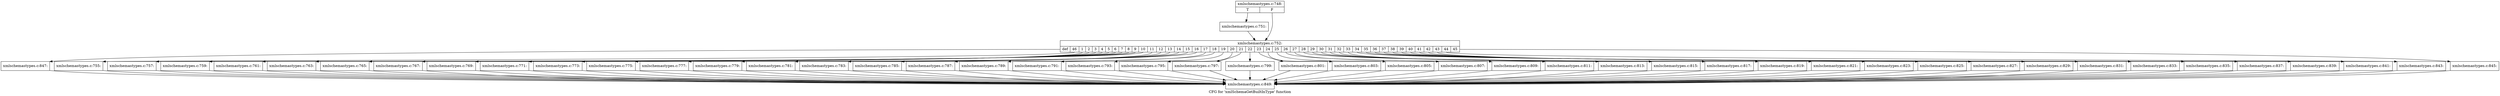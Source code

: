digraph "CFG for 'xmlSchemaGetBuiltInType' function" {
	label="CFG for 'xmlSchemaGetBuiltInType' function";

	Node0x557d8d931960 [shape=record,label="{xmlschemastypes.c:748:|{<s0>T|<s1>F}}"];
	Node0x557d8d931960:s0 -> Node0x557d8d937840;
	Node0x557d8d931960:s1 -> Node0x557d8d9379e0;
	Node0x557d8d937840 [shape=record,label="{xmlschemastypes.c:751:}"];
	Node0x557d8d937840 -> Node0x557d8d9379e0;
	Node0x557d8d9379e0 [shape=record,label="{xmlschemastypes.c:752:|{<s0>def|<s1>46|<s2>1|<s3>2|<s4>3|<s5>4|<s6>5|<s7>6|<s8>7|<s9>8|<s10>9|<s11>10|<s12>11|<s13>12|<s14>13|<s15>14|<s16>15|<s17>16|<s18>17|<s19>18|<s20>19|<s21>20|<s22>21|<s23>22|<s24>23|<s25>24|<s26>25|<s27>26|<s28>27|<s29>28|<s30>29|<s31>30|<s32>31|<s33>32|<s34>33|<s35>34|<s36>35|<s37>36|<s38>37|<s39>38|<s40>39|<s41>40|<s42>41|<s43>42|<s44>43|<s45>44|<s46>45}}"];
	Node0x557d8d9379e0:s0 -> Node0x557d8d938540;
	Node0x557d8d9379e0:s1 -> Node0x557d8d938660;
	Node0x557d8d9379e0:s2 -> Node0x557d8d938880;
	Node0x557d8d9379e0:s3 -> Node0x557d8d938aa0;
	Node0x557d8d9379e0:s4 -> Node0x557d8d938cc0;
	Node0x557d8d9379e0:s5 -> Node0x557d8d938ee0;
	Node0x557d8d9379e0:s6 -> Node0x557d8d939100;
	Node0x557d8d9379e0:s7 -> Node0x557d8d939320;
	Node0x557d8d9379e0:s8 -> Node0x557d8d939540;
	Node0x557d8d9379e0:s9 -> Node0x557d8d939760;
	Node0x557d8d9379e0:s10 -> Node0x557d8d939980;
	Node0x557d8d9379e0:s11 -> Node0x557d8d939ba0;
	Node0x557d8d9379e0:s12 -> Node0x557d8d93a400;
	Node0x557d8d9379e0:s13 -> Node0x557d8d93a620;
	Node0x557d8d9379e0:s14 -> Node0x557d8d93a840;
	Node0x557d8d9379e0:s15 -> Node0x557d8d93aa60;
	Node0x557d8d9379e0:s16 -> Node0x557d8d93ac80;
	Node0x557d8d9379e0:s17 -> Node0x557d8d93aea0;
	Node0x557d8d9379e0:s18 -> Node0x557d8d93b0c0;
	Node0x557d8d9379e0:s19 -> Node0x557d8d93b2e0;
	Node0x557d8d9379e0:s20 -> Node0x557d8d93b500;
	Node0x557d8d9379e0:s21 -> Node0x557d8d93b720;
	Node0x557d8d9379e0:s22 -> Node0x557d8d93b940;
	Node0x557d8d9379e0:s23 -> Node0x557d8d93bb60;
	Node0x557d8d9379e0:s24 -> Node0x557d8d93bd80;
	Node0x557d8d9379e0:s25 -> Node0x557d8d93bfa0;
	Node0x557d8d9379e0:s26 -> Node0x557d8d93c1c0;
	Node0x557d8d9379e0:s27 -> Node0x557d8d93c3e0;
	Node0x557d8d9379e0:s28 -> Node0x557d8d93c600;
	Node0x557d8d9379e0:s29 -> Node0x557d8d93c820;
	Node0x557d8d9379e0:s30 -> Node0x557d8d91a760;
	Node0x557d8d9379e0:s31 -> Node0x557d8d91a980;
	Node0x557d8d9379e0:s32 -> Node0x557d8d91aba0;
	Node0x557d8d9379e0:s33 -> Node0x557d8d91adc0;
	Node0x557d8d9379e0:s34 -> Node0x557d8d91c280;
	Node0x557d8d9379e0:s35 -> Node0x557d8d91c4a0;
	Node0x557d8d9379e0:s36 -> Node0x557d8d939d30;
	Node0x557d8d9379e0:s37 -> Node0x557d8d939f50;
	Node0x557d8d9379e0:s38 -> Node0x557d8d93a170;
	Node0x557d8d9379e0:s39 -> Node0x557d8d940c30;
	Node0x557d8d9379e0:s40 -> Node0x557d8d940e50;
	Node0x557d8d9379e0:s41 -> Node0x557d8d941070;
	Node0x557d8d9379e0:s42 -> Node0x557d8d941290;
	Node0x557d8d9379e0:s43 -> Node0x557d8d9414b0;
	Node0x557d8d9379e0:s44 -> Node0x557d8d9416d0;
	Node0x557d8d9379e0:s45 -> Node0x557d8d9418f0;
	Node0x557d8d9379e0:s46 -> Node0x557d8d941b10;
	Node0x557d8d938660 [shape=record,label="{xmlschemastypes.c:755:}"];
	Node0x557d8d938660 -> Node0x557d8d937af0;
	Node0x557d8d938880 [shape=record,label="{xmlschemastypes.c:757:}"];
	Node0x557d8d938880 -> Node0x557d8d937af0;
	Node0x557d8d938aa0 [shape=record,label="{xmlschemastypes.c:759:}"];
	Node0x557d8d938aa0 -> Node0x557d8d937af0;
	Node0x557d8d938cc0 [shape=record,label="{xmlschemastypes.c:761:}"];
	Node0x557d8d938cc0 -> Node0x557d8d937af0;
	Node0x557d8d938ee0 [shape=record,label="{xmlschemastypes.c:763:}"];
	Node0x557d8d938ee0 -> Node0x557d8d937af0;
	Node0x557d8d939100 [shape=record,label="{xmlschemastypes.c:765:}"];
	Node0x557d8d939100 -> Node0x557d8d937af0;
	Node0x557d8d939320 [shape=record,label="{xmlschemastypes.c:767:}"];
	Node0x557d8d939320 -> Node0x557d8d937af0;
	Node0x557d8d939540 [shape=record,label="{xmlschemastypes.c:769:}"];
	Node0x557d8d939540 -> Node0x557d8d937af0;
	Node0x557d8d939760 [shape=record,label="{xmlschemastypes.c:771:}"];
	Node0x557d8d939760 -> Node0x557d8d937af0;
	Node0x557d8d939980 [shape=record,label="{xmlschemastypes.c:773:}"];
	Node0x557d8d939980 -> Node0x557d8d937af0;
	Node0x557d8d939ba0 [shape=record,label="{xmlschemastypes.c:775:}"];
	Node0x557d8d939ba0 -> Node0x557d8d937af0;
	Node0x557d8d93a400 [shape=record,label="{xmlschemastypes.c:777:}"];
	Node0x557d8d93a400 -> Node0x557d8d937af0;
	Node0x557d8d93a620 [shape=record,label="{xmlschemastypes.c:779:}"];
	Node0x557d8d93a620 -> Node0x557d8d937af0;
	Node0x557d8d93a840 [shape=record,label="{xmlschemastypes.c:781:}"];
	Node0x557d8d93a840 -> Node0x557d8d937af0;
	Node0x557d8d93aa60 [shape=record,label="{xmlschemastypes.c:783:}"];
	Node0x557d8d93aa60 -> Node0x557d8d937af0;
	Node0x557d8d93ac80 [shape=record,label="{xmlschemastypes.c:785:}"];
	Node0x557d8d93ac80 -> Node0x557d8d937af0;
	Node0x557d8d93aea0 [shape=record,label="{xmlschemastypes.c:787:}"];
	Node0x557d8d93aea0 -> Node0x557d8d937af0;
	Node0x557d8d93b0c0 [shape=record,label="{xmlschemastypes.c:789:}"];
	Node0x557d8d93b0c0 -> Node0x557d8d937af0;
	Node0x557d8d93b2e0 [shape=record,label="{xmlschemastypes.c:791:}"];
	Node0x557d8d93b2e0 -> Node0x557d8d937af0;
	Node0x557d8d93b500 [shape=record,label="{xmlschemastypes.c:793:}"];
	Node0x557d8d93b500 -> Node0x557d8d937af0;
	Node0x557d8d93b720 [shape=record,label="{xmlschemastypes.c:795:}"];
	Node0x557d8d93b720 -> Node0x557d8d937af0;
	Node0x557d8d93b940 [shape=record,label="{xmlschemastypes.c:797:}"];
	Node0x557d8d93b940 -> Node0x557d8d937af0;
	Node0x557d8d93bb60 [shape=record,label="{xmlschemastypes.c:799:}"];
	Node0x557d8d93bb60 -> Node0x557d8d937af0;
	Node0x557d8d93bd80 [shape=record,label="{xmlschemastypes.c:801:}"];
	Node0x557d8d93bd80 -> Node0x557d8d937af0;
	Node0x557d8d93bfa0 [shape=record,label="{xmlschemastypes.c:803:}"];
	Node0x557d8d93bfa0 -> Node0x557d8d937af0;
	Node0x557d8d93c1c0 [shape=record,label="{xmlschemastypes.c:805:}"];
	Node0x557d8d93c1c0 -> Node0x557d8d937af0;
	Node0x557d8d93c3e0 [shape=record,label="{xmlschemastypes.c:807:}"];
	Node0x557d8d93c3e0 -> Node0x557d8d937af0;
	Node0x557d8d93c600 [shape=record,label="{xmlschemastypes.c:809:}"];
	Node0x557d8d93c600 -> Node0x557d8d937af0;
	Node0x557d8d93c820 [shape=record,label="{xmlschemastypes.c:811:}"];
	Node0x557d8d93c820 -> Node0x557d8d937af0;
	Node0x557d8d91a760 [shape=record,label="{xmlschemastypes.c:813:}"];
	Node0x557d8d91a760 -> Node0x557d8d937af0;
	Node0x557d8d91a980 [shape=record,label="{xmlschemastypes.c:815:}"];
	Node0x557d8d91a980 -> Node0x557d8d937af0;
	Node0x557d8d91aba0 [shape=record,label="{xmlschemastypes.c:817:}"];
	Node0x557d8d91aba0 -> Node0x557d8d937af0;
	Node0x557d8d91adc0 [shape=record,label="{xmlschemastypes.c:819:}"];
	Node0x557d8d91adc0 -> Node0x557d8d937af0;
	Node0x557d8d91c280 [shape=record,label="{xmlschemastypes.c:821:}"];
	Node0x557d8d91c280 -> Node0x557d8d937af0;
	Node0x557d8d91c4a0 [shape=record,label="{xmlschemastypes.c:823:}"];
	Node0x557d8d91c4a0 -> Node0x557d8d937af0;
	Node0x557d8d939d30 [shape=record,label="{xmlschemastypes.c:825:}"];
	Node0x557d8d939d30 -> Node0x557d8d937af0;
	Node0x557d8d939f50 [shape=record,label="{xmlschemastypes.c:827:}"];
	Node0x557d8d939f50 -> Node0x557d8d937af0;
	Node0x557d8d93a170 [shape=record,label="{xmlschemastypes.c:829:}"];
	Node0x557d8d93a170 -> Node0x557d8d937af0;
	Node0x557d8d940c30 [shape=record,label="{xmlschemastypes.c:831:}"];
	Node0x557d8d940c30 -> Node0x557d8d937af0;
	Node0x557d8d940e50 [shape=record,label="{xmlschemastypes.c:833:}"];
	Node0x557d8d940e50 -> Node0x557d8d937af0;
	Node0x557d8d941070 [shape=record,label="{xmlschemastypes.c:835:}"];
	Node0x557d8d941070 -> Node0x557d8d937af0;
	Node0x557d8d941290 [shape=record,label="{xmlschemastypes.c:837:}"];
	Node0x557d8d941290 -> Node0x557d8d937af0;
	Node0x557d8d9414b0 [shape=record,label="{xmlschemastypes.c:839:}"];
	Node0x557d8d9414b0 -> Node0x557d8d937af0;
	Node0x557d8d9416d0 [shape=record,label="{xmlschemastypes.c:841:}"];
	Node0x557d8d9416d0 -> Node0x557d8d937af0;
	Node0x557d8d9418f0 [shape=record,label="{xmlschemastypes.c:843:}"];
	Node0x557d8d9418f0 -> Node0x557d8d937af0;
	Node0x557d8d941b10 [shape=record,label="{xmlschemastypes.c:845:}"];
	Node0x557d8d941b10 -> Node0x557d8d937af0;
	Node0x557d8d938540 [shape=record,label="{xmlschemastypes.c:847:}"];
	Node0x557d8d938540 -> Node0x557d8d937af0;
	Node0x557d8d937af0 [shape=record,label="{xmlschemastypes.c:849:}"];
}
